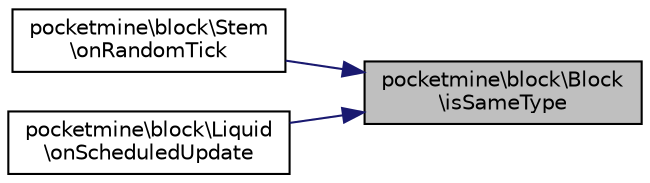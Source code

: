 digraph "pocketmine\block\Block\isSameType"
{
 // INTERACTIVE_SVG=YES
 // LATEX_PDF_SIZE
  edge [fontname="Helvetica",fontsize="10",labelfontname="Helvetica",labelfontsize="10"];
  node [fontname="Helvetica",fontsize="10",shape=record];
  rankdir="RL";
  Node1 [label="pocketmine\\block\\Block\l\\isSameType",height=0.2,width=0.4,color="black", fillcolor="grey75", style="filled", fontcolor="black",tooltip=" "];
  Node1 -> Node2 [dir="back",color="midnightblue",fontsize="10",style="solid",fontname="Helvetica"];
  Node2 [label="pocketmine\\block\\Stem\l\\onRandomTick",height=0.2,width=0.4,color="black", fillcolor="white", style="filled",URL="$dc/d0c/classpocketmine_1_1block_1_1_stem.html#a33559fe245f1130d88f7e742ac1afb5a",tooltip=" "];
  Node1 -> Node3 [dir="back",color="midnightblue",fontsize="10",style="solid",fontname="Helvetica"];
  Node3 [label="pocketmine\\block\\Liquid\l\\onScheduledUpdate",height=0.2,width=0.4,color="black", fillcolor="white", style="filled",URL="$d8/d57/classpocketmine_1_1block_1_1_liquid.html#a78ac33c265dd946426ac1676465fc730",tooltip=" "];
}
